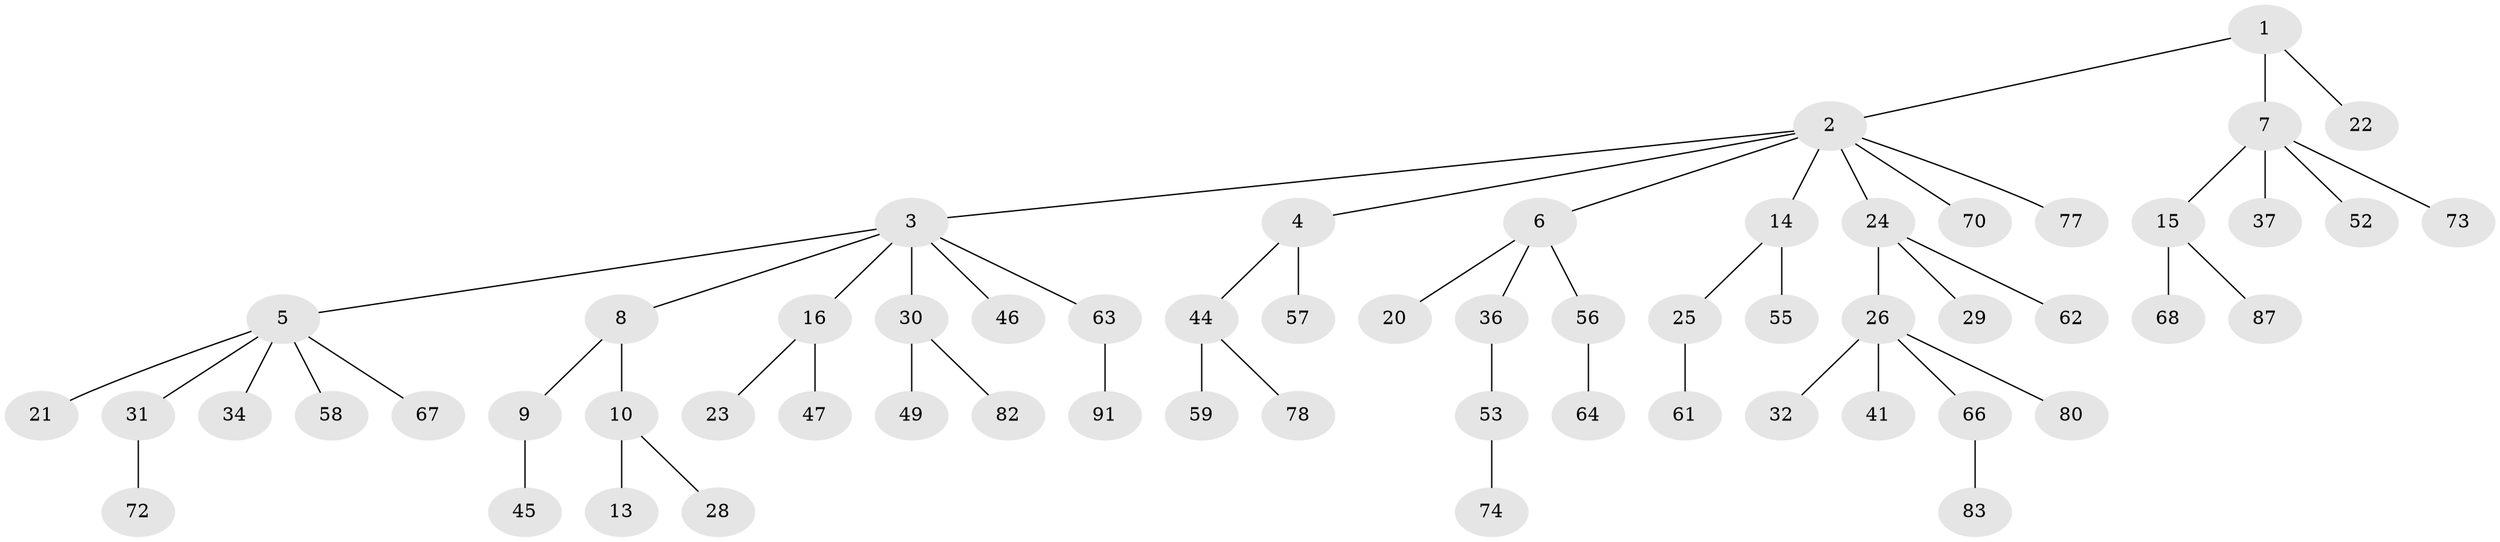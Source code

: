 // original degree distribution, {3: 0.10752688172043011, 6: 0.010752688172043012, 4: 0.08602150537634409, 5: 0.03225806451612903, 2: 0.3225806451612903, 1: 0.44086021505376344}
// Generated by graph-tools (version 1.1) at 2025/42/03/06/25 10:42:05]
// undirected, 60 vertices, 59 edges
graph export_dot {
graph [start="1"]
  node [color=gray90,style=filled];
  1;
  2 [super="+17"];
  3 [super="+11"];
  4 [super="+38"];
  5 [super="+27"];
  6 [super="+19"];
  7 [super="+18"];
  8 [super="+71"];
  9 [super="+92"];
  10 [super="+12"];
  13 [super="+40"];
  14 [super="+50"];
  15 [super="+39"];
  16 [super="+79"];
  20 [super="+51"];
  21;
  22 [super="+42"];
  23;
  24;
  25 [super="+48"];
  26 [super="+60"];
  28 [super="+43"];
  29 [super="+85"];
  30 [super="+33"];
  31 [super="+35"];
  32 [super="+86"];
  34 [super="+84"];
  36 [super="+93"];
  37 [super="+90"];
  41;
  44 [super="+88"];
  45;
  46 [super="+54"];
  47;
  49;
  52 [super="+65"];
  53;
  55 [super="+75"];
  56;
  57;
  58 [super="+89"];
  59;
  61;
  62;
  63;
  64 [super="+69"];
  66;
  67;
  68;
  70;
  72;
  73;
  74 [super="+76"];
  77 [super="+81"];
  78;
  80;
  82;
  83;
  87;
  91;
  1 -- 2;
  1 -- 7;
  1 -- 22;
  2 -- 3;
  2 -- 4;
  2 -- 6;
  2 -- 14;
  2 -- 24;
  2 -- 77;
  2 -- 70;
  3 -- 5;
  3 -- 8;
  3 -- 16;
  3 -- 30;
  3 -- 46;
  3 -- 63;
  4 -- 44;
  4 -- 57;
  5 -- 21;
  5 -- 31;
  5 -- 34;
  5 -- 67;
  5 -- 58;
  6 -- 20;
  6 -- 56;
  6 -- 36;
  7 -- 15;
  7 -- 52;
  7 -- 73;
  7 -- 37;
  8 -- 9;
  8 -- 10;
  9 -- 45;
  10 -- 28;
  10 -- 13;
  14 -- 25;
  14 -- 55;
  15 -- 68;
  15 -- 87;
  16 -- 23;
  16 -- 47;
  24 -- 26;
  24 -- 29;
  24 -- 62;
  25 -- 61;
  26 -- 32;
  26 -- 41;
  26 -- 66;
  26 -- 80;
  30 -- 49;
  30 -- 82;
  31 -- 72;
  36 -- 53;
  44 -- 59;
  44 -- 78;
  53 -- 74;
  56 -- 64;
  63 -- 91;
  66 -- 83;
}
